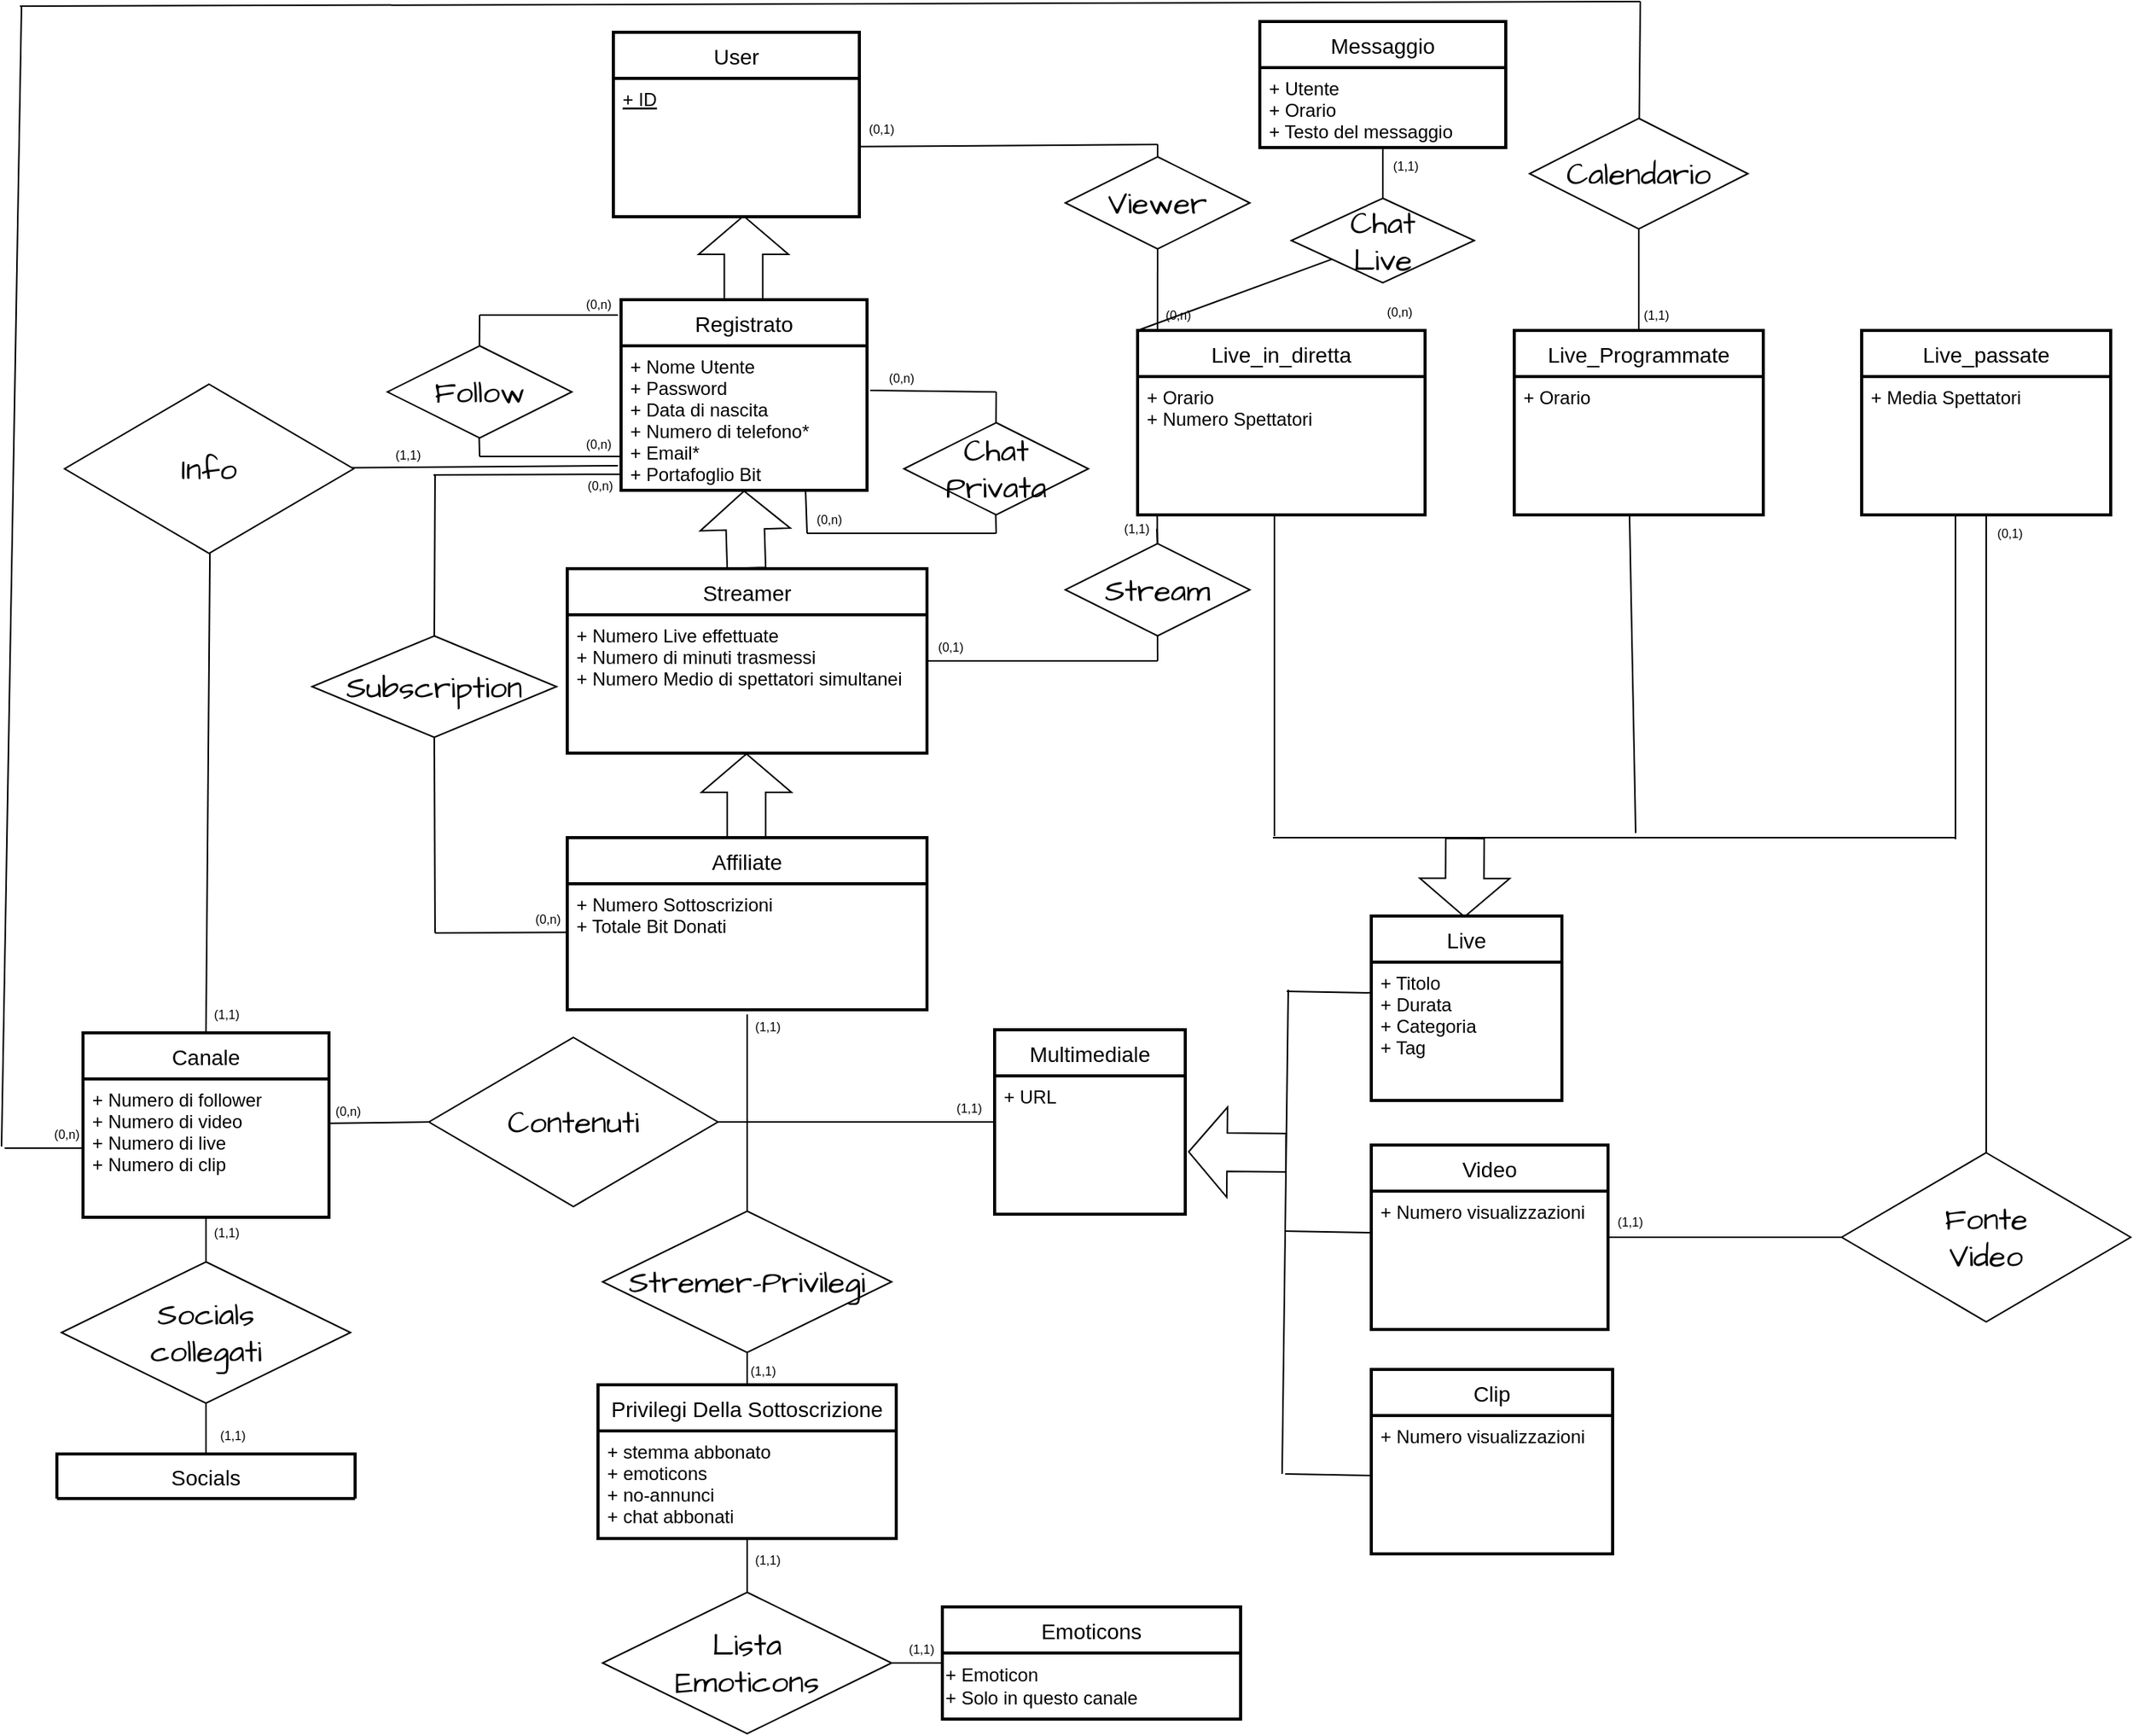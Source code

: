 <mxfile>
    <diagram id="R2lEEEUBdFMjLlhIrx00" name="Page-1">
        <mxGraphModel dx="1376" dy="526" grid="0" gridSize="10" guides="1" tooltips="1" connect="1" arrows="1" fold="1" page="0" pageScale="1" pageWidth="850" pageHeight="1100" math="0" shadow="0" extFonts="Permanent Marker^https://fonts.googleapis.com/css?family=Permanent+Marker">
            <root>
                <mxCell id="0"/>
                <mxCell id="1" parent="0"/>
                <mxCell id="LodSXwsMbEuITPwqMtSQ-3" value="User" style="swimlane;childLayout=stackLayout;horizontal=1;startSize=30;horizontalStack=0;rounded=0;fontSize=14;fontStyle=0;strokeWidth=2;resizeParent=0;resizeLast=1;shadow=0;dashed=0;align=center;labelBackgroundColor=none;" parent="1" vertex="1">
                    <mxGeometry x="297" y="20" width="160" height="120" as="geometry"/>
                </mxCell>
                <mxCell id="LodSXwsMbEuITPwqMtSQ-4" value="+ ID" style="align=left;strokeColor=none;fillColor=none;spacingLeft=4;fontSize=12;verticalAlign=top;resizable=0;rotatable=0;part=1;rounded=0;labelBackgroundColor=none;fontStyle=4" parent="LodSXwsMbEuITPwqMtSQ-3" vertex="1">
                    <mxGeometry y="30" width="160" height="90" as="geometry"/>
                </mxCell>
                <mxCell id="LodSXwsMbEuITPwqMtSQ-29" style="edgeStyle=none;curved=1;orthogonalLoop=1;jettySize=auto;html=1;fontSize=12;endArrow=none;endFill=0;startSize=8;endSize=8;" parent="1" source="LodSXwsMbEuITPwqMtSQ-7" edge="1">
                    <mxGeometry relative="1" as="geometry">
                        <mxPoint x="651" y="429" as="targetPoint"/>
                    </mxGeometry>
                </mxCell>
                <mxCell id="LodSXwsMbEuITPwqMtSQ-7" value="Streamer" style="swimlane;childLayout=stackLayout;horizontal=1;startSize=30;horizontalStack=0;rounded=0;fontSize=14;fontStyle=0;strokeWidth=2;resizeParent=0;resizeLast=1;shadow=0;dashed=0;align=center;labelBackgroundColor=none;" parent="1" vertex="1">
                    <mxGeometry x="267" y="369" width="234" height="120" as="geometry"/>
                </mxCell>
                <mxCell id="LodSXwsMbEuITPwqMtSQ-8" value="+ Numero Live effettuate&#10;+ Numero di minuti trasmessi&#10;+ Numero Medio di spettatori simultanei&#10;" style="align=left;strokeColor=none;fillColor=none;spacingLeft=4;fontSize=12;verticalAlign=top;resizable=0;rotatable=0;part=1;rounded=0;labelBackgroundColor=none;" parent="LodSXwsMbEuITPwqMtSQ-7" vertex="1">
                    <mxGeometry y="30" width="234" height="90" as="geometry"/>
                </mxCell>
                <mxCell id="LodSXwsMbEuITPwqMtSQ-12" value="" style="shape=flexArrow;endArrow=classic;html=1;rounded=0;fontSize=12;startSize=8;endSize=8;curved=1;endWidth=32.5;width=25;labelBackgroundColor=none;fontColor=default;entryX=0.5;entryY=1;entryDx=0;entryDy=0;" parent="1" edge="1" target="LodSXwsMbEuITPwqMtSQ-23">
                    <mxGeometry width="50" height="50" relative="1" as="geometry">
                        <mxPoint x="383.57" y="369" as="sourcePoint"/>
                        <mxPoint x="383.57" y="314" as="targetPoint"/>
                    </mxGeometry>
                </mxCell>
                <mxCell id="LodSXwsMbEuITPwqMtSQ-19" value="Viewer" style="shape=rhombus;perimeter=rhombusPerimeter;whiteSpace=wrap;html=1;align=center;hachureGap=4;fontFamily=Architects Daughter;fontSource=https%3A%2F%2Ffonts.googleapis.com%2Fcss%3Ffamily%3DArchitects%2BDaughter;fontSize=20;labelBackgroundColor=none;rounded=0;" parent="1" vertex="1">
                    <mxGeometry x="591" y="101" width="120" height="60" as="geometry"/>
                </mxCell>
                <mxCell id="LodSXwsMbEuITPwqMtSQ-37" style="edgeStyle=none;curved=1;orthogonalLoop=1;jettySize=auto;html=1;fontSize=12;endArrow=none;endFill=0;startSize=8;endSize=8;" parent="1" edge="1">
                    <mxGeometry relative="1" as="geometry">
                        <mxPoint x="180" y="308" as="targetPoint"/>
                        <mxPoint x="302" y="307.604" as="sourcePoint"/>
                    </mxGeometry>
                </mxCell>
                <mxCell id="LodSXwsMbEuITPwqMtSQ-22" value="Registrato" style="swimlane;childLayout=stackLayout;horizontal=1;startSize=30;horizontalStack=0;rounded=0;fontSize=14;fontStyle=0;strokeWidth=2;resizeParent=0;resizeLast=1;shadow=0;dashed=0;align=center;labelBackgroundColor=none;" parent="1" vertex="1">
                    <mxGeometry x="302" y="194" width="160" height="124" as="geometry"/>
                </mxCell>
                <mxCell id="LodSXwsMbEuITPwqMtSQ-23" value="+ Nome Utente&#10;+ Password&#10;+ Data di nascita&#10;+ Numero di telefono*&#10;+ Email*&#10;+ Portafoglio Bit" style="align=left;strokeColor=none;fillColor=none;spacingLeft=4;fontSize=12;verticalAlign=top;resizable=0;rotatable=0;part=1;rounded=0;labelBackgroundColor=none;" parent="LodSXwsMbEuITPwqMtSQ-22" vertex="1">
                    <mxGeometry y="30" width="160" height="94" as="geometry"/>
                </mxCell>
                <mxCell id="LodSXwsMbEuITPwqMtSQ-26" value="" style="endArrow=none;html=1;fontSize=12;startSize=8;endSize=8;curved=1;" parent="1" source="LodSXwsMbEuITPwqMtSQ-19" edge="1">
                    <mxGeometry width="50" height="50" relative="1" as="geometry">
                        <mxPoint x="651.67" y="205" as="sourcePoint"/>
                        <mxPoint x="651" y="93" as="targetPoint"/>
                        <Array as="points">
                            <mxPoint x="651" y="93"/>
                        </Array>
                    </mxGeometry>
                </mxCell>
                <mxCell id="LodSXwsMbEuITPwqMtSQ-27" value="" style="endArrow=none;html=1;fontSize=12;startSize=8;endSize=8;curved=1;" parent="1" edge="1">
                    <mxGeometry width="50" height="50" relative="1" as="geometry">
                        <mxPoint x="651" y="429" as="sourcePoint"/>
                        <mxPoint x="650.76" y="334" as="targetPoint"/>
                    </mxGeometry>
                </mxCell>
                <mxCell id="LodSXwsMbEuITPwqMtSQ-28" value="" style="shape=flexArrow;endArrow=classic;html=1;rounded=0;fontSize=12;startSize=8;endSize=8;curved=1;endWidth=32.5;width=25;labelBackgroundColor=none;fontColor=default;" parent="1" edge="1">
                    <mxGeometry width="50" height="50" relative="1" as="geometry">
                        <mxPoint x="381.67" y="194" as="sourcePoint"/>
                        <mxPoint x="381.67" y="139" as="targetPoint"/>
                    </mxGeometry>
                </mxCell>
                <mxCell id="LodSXwsMbEuITPwqMtSQ-30" style="edgeStyle=none;curved=1;orthogonalLoop=1;jettySize=auto;html=1;fontSize=12;endArrow=none;endFill=0;startSize=8;endSize=8;" parent="1" source="LodSXwsMbEuITPwqMtSQ-4" edge="1">
                    <mxGeometry relative="1" as="geometry">
                        <mxPoint x="651" y="93" as="targetPoint"/>
                    </mxGeometry>
                </mxCell>
                <mxCell id="LodSXwsMbEuITPwqMtSQ-34" value="Subscription" style="shape=rhombus;perimeter=rhombusPerimeter;whiteSpace=wrap;html=1;align=center;hachureGap=4;fontFamily=Architects Daughter;fontSource=https%3A%2F%2Ffonts.googleapis.com%2Fcss%3Ffamily%3DArchitects%2BDaughter;fontSize=20;labelBackgroundColor=none;rounded=0;" parent="1" vertex="1">
                    <mxGeometry x="101" y="412.74" width="159" height="66" as="geometry"/>
                </mxCell>
                <mxCell id="LodSXwsMbEuITPwqMtSQ-35" value="" style="endArrow=none;html=1;fontSize=12;startSize=8;endSize=8;curved=1;exitX=0.5;exitY=0;exitDx=0;exitDy=0;" parent="1" source="LodSXwsMbEuITPwqMtSQ-34" edge="1">
                    <mxGeometry width="50" height="50" relative="1" as="geometry">
                        <mxPoint x="186" y="442" as="sourcePoint"/>
                        <mxPoint x="181" y="308" as="targetPoint"/>
                    </mxGeometry>
                </mxCell>
                <mxCell id="LodSXwsMbEuITPwqMtSQ-36" value="" style="endArrow=none;html=1;fontSize=12;startSize=8;endSize=8;curved=1;entryX=0.5;entryY=1;entryDx=0;entryDy=0;" parent="1" edge="1" target="LodSXwsMbEuITPwqMtSQ-34">
                    <mxGeometry width="50" height="50" relative="1" as="geometry">
                        <mxPoint x="181" y="606" as="sourcePoint"/>
                        <mxPoint x="225" y="473" as="targetPoint"/>
                    </mxGeometry>
                </mxCell>
                <mxCell id="LodSXwsMbEuITPwqMtSQ-38" style="edgeStyle=none;curved=1;orthogonalLoop=1;jettySize=auto;html=1;fontSize=12;endArrow=none;endFill=0;startSize=8;endSize=8;" parent="1" edge="1">
                    <mxGeometry relative="1" as="geometry">
                        <mxPoint x="181" y="606" as="targetPoint"/>
                        <mxPoint x="267" y="605.576" as="sourcePoint"/>
                    </mxGeometry>
                </mxCell>
                <mxCell id="LodSXwsMbEuITPwqMtSQ-45" value="Stream" style="shape=rhombus;perimeter=rhombusPerimeter;whiteSpace=wrap;html=1;align=center;hachureGap=4;fontFamily=Architects Daughter;fontSource=https%3A%2F%2Ffonts.googleapis.com%2Fcss%3Ffamily%3DArchitects%2BDaughter;fontSize=20;labelBackgroundColor=none;rounded=0;" parent="1" vertex="1">
                    <mxGeometry x="591" y="352.74" width="120" height="60" as="geometry"/>
                </mxCell>
                <mxCell id="LodSXwsMbEuITPwqMtSQ-48" value="Live_in_diretta" style="swimlane;childLayout=stackLayout;horizontal=1;startSize=30;horizontalStack=0;rounded=0;fontSize=14;fontStyle=0;strokeWidth=2;resizeParent=0;resizeLast=1;shadow=0;dashed=0;align=center;labelBackgroundColor=none;" parent="1" vertex="1">
                    <mxGeometry x="638" y="214" width="187" height="120" as="geometry"/>
                </mxCell>
                <mxCell id="LodSXwsMbEuITPwqMtSQ-49" value="+ Orario&#10;+ Numero Spettatori" style="align=left;strokeColor=none;fillColor=none;spacingLeft=4;fontSize=12;verticalAlign=top;resizable=0;rotatable=0;part=1;rounded=0;labelBackgroundColor=none;" parent="LodSXwsMbEuITPwqMtSQ-48" vertex="1">
                    <mxGeometry y="30" width="187" height="90" as="geometry"/>
                </mxCell>
                <mxCell id="LodSXwsMbEuITPwqMtSQ-50" value="Live" style="swimlane;childLayout=stackLayout;horizontal=1;startSize=30;horizontalStack=0;rounded=0;fontSize=14;fontStyle=0;strokeWidth=2;resizeParent=0;resizeLast=1;shadow=0;dashed=0;align=center;labelBackgroundColor=none;" parent="1" vertex="1">
                    <mxGeometry x="790" y="595" width="124" height="120" as="geometry"/>
                </mxCell>
                <mxCell id="LodSXwsMbEuITPwqMtSQ-51" value="+ Titolo&#10;+ Durata&#10;+ Categoria&#10;+ Tag" style="align=left;strokeColor=none;fillColor=none;spacingLeft=4;fontSize=12;verticalAlign=top;resizable=0;rotatable=0;part=1;rounded=0;labelBackgroundColor=none;" parent="LodSXwsMbEuITPwqMtSQ-50" vertex="1">
                    <mxGeometry y="30" width="124" height="90" as="geometry"/>
                </mxCell>
                <mxCell id="LodSXwsMbEuITPwqMtSQ-52" value="" style="shape=flexArrow;endArrow=classic;html=1;rounded=0;fontSize=12;startSize=8;endSize=8;curved=1;endWidth=32.5;width=25;labelBackgroundColor=none;fontColor=default;" parent="1" edge="1">
                    <mxGeometry width="50" height="50" relative="1" as="geometry">
                        <mxPoint x="850.95" y="544" as="sourcePoint"/>
                        <mxPoint x="850.64" y="596" as="targetPoint"/>
                    </mxGeometry>
                </mxCell>
                <mxCell id="LodSXwsMbEuITPwqMtSQ-53" style="edgeStyle=none;curved=1;orthogonalLoop=1;jettySize=auto;html=1;fontSize=12;endArrow=none;endFill=0;startSize=8;endSize=8;" parent="1" edge="1">
                    <mxGeometry relative="1" as="geometry">
                        <mxPoint x="1170" y="544" as="targetPoint"/>
                        <mxPoint x="726" y="544" as="sourcePoint"/>
                    </mxGeometry>
                </mxCell>
                <mxCell id="LodSXwsMbEuITPwqMtSQ-54" value="Live_Programmate" style="swimlane;childLayout=stackLayout;horizontal=1;startSize=30;horizontalStack=0;rounded=0;fontSize=14;fontStyle=0;strokeWidth=2;resizeParent=0;resizeLast=1;shadow=0;dashed=0;align=center;labelBackgroundColor=none;" parent="1" vertex="1">
                    <mxGeometry x="883" y="214" width="162" height="120" as="geometry"/>
                </mxCell>
                <mxCell id="LodSXwsMbEuITPwqMtSQ-55" value="+ Orario" style="align=left;strokeColor=none;fillColor=none;spacingLeft=4;fontSize=12;verticalAlign=top;resizable=0;rotatable=0;part=1;rounded=0;labelBackgroundColor=none;" parent="LodSXwsMbEuITPwqMtSQ-54" vertex="1">
                    <mxGeometry y="30" width="162" height="90" as="geometry"/>
                </mxCell>
                <mxCell id="LodSXwsMbEuITPwqMtSQ-56" value="" style="endArrow=none;html=1;fontSize=12;startSize=8;endSize=8;curved=1;" parent="1" edge="1">
                    <mxGeometry width="50" height="50" relative="1" as="geometry">
                        <mxPoint x="727" y="543" as="sourcePoint"/>
                        <mxPoint x="727" y="334" as="targetPoint"/>
                        <Array as="points"/>
                    </mxGeometry>
                </mxCell>
                <mxCell id="LodSXwsMbEuITPwqMtSQ-59" value="" style="endArrow=none;html=1;fontSize=12;startSize=8;endSize=8;curved=1;" parent="1" edge="1">
                    <mxGeometry width="50" height="50" relative="1" as="geometry">
                        <mxPoint x="962" y="541" as="sourcePoint"/>
                        <mxPoint x="958" y="335" as="targetPoint"/>
                        <Array as="points"/>
                    </mxGeometry>
                </mxCell>
                <mxCell id="LodSXwsMbEuITPwqMtSQ-62" value="" style="endArrow=none;html=1;fontSize=12;startSize=8;endSize=8;curved=1;exitX=0.5;exitY=0;exitDx=0;exitDy=0;entryX=0.067;entryY=1.014;entryDx=0;entryDy=0;entryPerimeter=0;" parent="1" source="LodSXwsMbEuITPwqMtSQ-45" edge="1">
                    <mxGeometry width="50" height="50" relative="1" as="geometry">
                        <mxPoint x="661" y="555.74" as="sourcePoint"/>
                        <mxPoint x="650.529" y="343" as="targetPoint"/>
                    </mxGeometry>
                </mxCell>
                <mxCell id="LodSXwsMbEuITPwqMtSQ-63" value="Follow" style="shape=rhombus;perimeter=rhombusPerimeter;whiteSpace=wrap;html=1;align=center;hachureGap=4;fontFamily=Architects Daughter;fontSource=https%3A%2F%2Ffonts.googleapis.com%2Fcss%3Ffamily%3DArchitects%2BDaughter;fontSize=20;labelBackgroundColor=none;rounded=0;" parent="1" vertex="1">
                    <mxGeometry x="150" y="224" width="120" height="60" as="geometry"/>
                </mxCell>
                <mxCell id="LodSXwsMbEuITPwqMtSQ-64" value="" style="endArrow=none;html=1;fontSize=12;startSize=8;endSize=8;curved=1;" parent="1" edge="1">
                    <mxGeometry width="50" height="50" relative="1" as="geometry">
                        <mxPoint x="209.86" y="224" as="sourcePoint"/>
                        <mxPoint x="210" y="204" as="targetPoint"/>
                    </mxGeometry>
                </mxCell>
                <mxCell id="LodSXwsMbEuITPwqMtSQ-65" value="" style="endArrow=none;html=1;fontSize=12;startSize=8;endSize=8;curved=1;" parent="1" edge="1">
                    <mxGeometry width="50" height="50" relative="1" as="geometry">
                        <mxPoint x="210" y="296" as="sourcePoint"/>
                        <mxPoint x="209.71" y="284" as="targetPoint"/>
                    </mxGeometry>
                </mxCell>
                <mxCell id="LodSXwsMbEuITPwqMtSQ-66" value="" style="endArrow=none;html=1;fontSize=12;startSize=8;endSize=8;curved=1;" parent="1" edge="1">
                    <mxGeometry width="50" height="50" relative="1" as="geometry">
                        <mxPoint x="300" y="204" as="sourcePoint"/>
                        <mxPoint x="210" y="204" as="targetPoint"/>
                    </mxGeometry>
                </mxCell>
                <mxCell id="LodSXwsMbEuITPwqMtSQ-67" value="" style="endArrow=none;html=1;fontSize=12;startSize=8;endSize=8;curved=1;" parent="1" edge="1">
                    <mxGeometry width="50" height="50" relative="1" as="geometry">
                        <mxPoint x="302" y="296" as="sourcePoint"/>
                        <mxPoint x="210" y="296" as="targetPoint"/>
                    </mxGeometry>
                </mxCell>
                <mxCell id="LodSXwsMbEuITPwqMtSQ-69" value="Multimediale" style="swimlane;childLayout=stackLayout;horizontal=1;startSize=30;horizontalStack=0;rounded=0;fontSize=14;fontStyle=0;strokeWidth=2;resizeParent=0;resizeLast=1;shadow=0;dashed=0;align=center;labelBackgroundColor=none;" parent="1" vertex="1">
                    <mxGeometry x="545" y="669" width="124" height="120" as="geometry"/>
                </mxCell>
                <mxCell id="LodSXwsMbEuITPwqMtSQ-70" value="+ URL" style="align=left;strokeColor=none;fillColor=none;spacingLeft=4;fontSize=12;verticalAlign=top;resizable=0;rotatable=0;part=1;rounded=0;labelBackgroundColor=none;" parent="LodSXwsMbEuITPwqMtSQ-69" vertex="1">
                    <mxGeometry y="30" width="124" height="90" as="geometry"/>
                </mxCell>
                <mxCell id="LodSXwsMbEuITPwqMtSQ-71" value="Video" style="swimlane;childLayout=stackLayout;horizontal=1;startSize=30;horizontalStack=0;rounded=0;fontSize=14;fontStyle=0;strokeWidth=2;resizeParent=0;resizeLast=1;shadow=0;dashed=0;align=center;labelBackgroundColor=none;" parent="1" vertex="1">
                    <mxGeometry x="790" y="744" width="154" height="120" as="geometry"/>
                </mxCell>
                <mxCell id="LodSXwsMbEuITPwqMtSQ-72" value="+ Numero visualizzazioni" style="align=left;strokeColor=none;fillColor=none;spacingLeft=4;fontSize=12;verticalAlign=top;resizable=0;rotatable=0;part=1;rounded=0;labelBackgroundColor=none;" parent="LodSXwsMbEuITPwqMtSQ-71" vertex="1">
                    <mxGeometry y="30" width="154" height="90" as="geometry"/>
                </mxCell>
                <mxCell id="LodSXwsMbEuITPwqMtSQ-73" value="Clip" style="swimlane;childLayout=stackLayout;horizontal=1;startSize=30;horizontalStack=0;rounded=0;fontSize=14;fontStyle=0;strokeWidth=2;resizeParent=0;resizeLast=1;shadow=0;dashed=0;align=center;labelBackgroundColor=none;" parent="1" vertex="1">
                    <mxGeometry x="790" y="890" width="157" height="120" as="geometry"/>
                </mxCell>
                <mxCell id="LodSXwsMbEuITPwqMtSQ-74" value="+ Numero visualizzazioni" style="align=left;strokeColor=none;fillColor=none;spacingLeft=4;fontSize=12;verticalAlign=top;resizable=0;rotatable=0;part=1;rounded=0;labelBackgroundColor=none;" parent="LodSXwsMbEuITPwqMtSQ-73" vertex="1">
                    <mxGeometry y="30" width="157" height="90" as="geometry"/>
                </mxCell>
                <mxCell id="LodSXwsMbEuITPwqMtSQ-78" value="" style="endArrow=none;html=1;fontSize=12;startSize=8;endSize=8;curved=1;" parent="1" edge="1">
                    <mxGeometry width="50" height="50" relative="1" as="geometry">
                        <mxPoint x="732" y="958" as="sourcePoint"/>
                        <mxPoint x="736" y="643" as="targetPoint"/>
                        <Array as="points"/>
                    </mxGeometry>
                </mxCell>
                <mxCell id="LodSXwsMbEuITPwqMtSQ-82" style="edgeStyle=none;curved=1;orthogonalLoop=1;jettySize=auto;html=1;entryX=0;entryY=0.5;entryDx=0;entryDy=0;fontSize=12;endArrow=none;endFill=0;startSize=8;endSize=8;" parent="1" source="LodSXwsMbEuITPwqMtSQ-81" target="LodSXwsMbEuITPwqMtSQ-69" edge="1">
                    <mxGeometry relative="1" as="geometry"/>
                </mxCell>
                <mxCell id="LodSXwsMbEuITPwqMtSQ-81" value="Contenuti" style="shape=rhombus;perimeter=rhombusPerimeter;whiteSpace=wrap;html=1;align=center;hachureGap=4;fontFamily=Architects Daughter;fontSource=https%3A%2F%2Ffonts.googleapis.com%2Fcss%3Ffamily%3DArchitects%2BDaughter;fontSize=20;labelBackgroundColor=none;rounded=0;" parent="1" vertex="1">
                    <mxGeometry x="177" y="674" width="188" height="110" as="geometry"/>
                </mxCell>
                <mxCell id="LodSXwsMbEuITPwqMtSQ-83" style="edgeStyle=none;curved=1;orthogonalLoop=1;jettySize=auto;html=1;fontSize=12;endArrow=none;endFill=0;startSize=8;endSize=8;exitX=0.5;exitY=0;exitDx=0;exitDy=0;" parent="1" edge="1" source="LodSXwsMbEuITPwqMtSQ-90">
                    <mxGeometry relative="1" as="geometry">
                        <mxPoint x="35" y="305" as="targetPoint"/>
                        <mxPoint x="32" y="660" as="sourcePoint"/>
                    </mxGeometry>
                </mxCell>
                <mxCell id="LodSXwsMbEuITPwqMtSQ-84" style="edgeStyle=none;curved=1;orthogonalLoop=1;jettySize=auto;html=1;fontSize=12;endArrow=none;endFill=0;startSize=8;endSize=8;" parent="1" edge="1">
                    <mxGeometry relative="1" as="geometry">
                        <mxPoint x="34" y="304" as="targetPoint"/>
                        <mxPoint x="300" y="302" as="sourcePoint"/>
                    </mxGeometry>
                </mxCell>
                <mxCell id="LodSXwsMbEuITPwqMtSQ-86" style="edgeStyle=none;curved=1;orthogonalLoop=1;jettySize=auto;html=1;fontSize=12;endArrow=none;endFill=0;startSize=8;endSize=8;" parent="1" source="LodSXwsMbEuITPwqMtSQ-85" target="LodSXwsMbEuITPwqMtSQ-71" edge="1">
                    <mxGeometry relative="1" as="geometry"/>
                </mxCell>
                <mxCell id="LodSXwsMbEuITPwqMtSQ-85" value="Fonte&lt;br&gt;Video" style="shape=rhombus;perimeter=rhombusPerimeter;whiteSpace=wrap;html=1;align=center;hachureGap=4;fontFamily=Architects Daughter;fontSource=https%3A%2F%2Ffonts.googleapis.com%2Fcss%3Ffamily%3DArchitects%2BDaughter;fontSize=20;labelBackgroundColor=none;rounded=0;" parent="1" vertex="1">
                    <mxGeometry x="1096" y="749" width="188" height="110" as="geometry"/>
                </mxCell>
                <mxCell id="LodSXwsMbEuITPwqMtSQ-87" value="" style="endArrow=none;html=1;fontSize=12;startSize=8;endSize=8;curved=1;entryX=0.5;entryY=1;entryDx=0;entryDy=0;" parent="1" source="LodSXwsMbEuITPwqMtSQ-85" target="LodSXwsMbEuITPwqMtSQ-101" edge="1">
                    <mxGeometry width="50" height="50" relative="1" as="geometry">
                        <mxPoint x="1138" y="579" as="sourcePoint"/>
                        <mxPoint x="1140" y="290" as="targetPoint"/>
                        <Array as="points"/>
                    </mxGeometry>
                </mxCell>
                <mxCell id="LodSXwsMbEuITPwqMtSQ-89" value="Info" style="shape=rhombus;perimeter=rhombusPerimeter;whiteSpace=wrap;html=1;align=center;hachureGap=4;fontFamily=Architects Daughter;fontSource=https%3A%2F%2Ffonts.googleapis.com%2Fcss%3Ffamily%3DArchitects%2BDaughter;fontSize=20;labelBackgroundColor=none;rounded=0;" parent="1" vertex="1">
                    <mxGeometry x="-60" y="249" width="188" height="110" as="geometry"/>
                </mxCell>
                <mxCell id="LodSXwsMbEuITPwqMtSQ-93" style="edgeStyle=none;curved=1;orthogonalLoop=1;jettySize=auto;html=1;entryX=0;entryY=0.5;entryDx=0;entryDy=0;fontSize=12;endArrow=none;endFill=0;startSize=8;endSize=8;" parent="1" source="LodSXwsMbEuITPwqMtSQ-90" target="LodSXwsMbEuITPwqMtSQ-81" edge="1">
                    <mxGeometry relative="1" as="geometry"/>
                </mxCell>
                <mxCell id="LodSXwsMbEuITPwqMtSQ-90" value="Canale" style="swimlane;childLayout=stackLayout;horizontal=1;startSize=30;horizontalStack=0;rounded=0;fontSize=14;fontStyle=0;strokeWidth=2;resizeParent=0;resizeLast=1;shadow=0;dashed=0;align=center;labelBackgroundColor=none;" parent="1" vertex="1">
                    <mxGeometry x="-48" y="671" width="160" height="120" as="geometry"/>
                </mxCell>
                <mxCell id="LodSXwsMbEuITPwqMtSQ-91" value="+ Numero di follower&#10;+ Numero di video&#10;+ Numero di live&#10;+ Numero di clip" style="align=left;strokeColor=none;fillColor=none;spacingLeft=4;fontSize=12;verticalAlign=top;resizable=0;rotatable=0;part=1;rounded=0;labelBackgroundColor=none;" parent="LodSXwsMbEuITPwqMtSQ-90" vertex="1">
                    <mxGeometry y="30" width="160" height="90" as="geometry"/>
                </mxCell>
                <mxCell id="LodSXwsMbEuITPwqMtSQ-98" style="edgeStyle=none;curved=1;orthogonalLoop=1;jettySize=auto;html=1;fontSize=12;endArrow=none;endFill=0;startSize=8;endSize=8;" parent="1" source="LodSXwsMbEuITPwqMtSQ-91" edge="1">
                    <mxGeometry relative="1" as="geometry">
                        <mxPoint x="-99" y="746" as="targetPoint"/>
                    </mxGeometry>
                </mxCell>
                <mxCell id="LodSXwsMbEuITPwqMtSQ-100" value="Live_passate" style="swimlane;childLayout=stackLayout;horizontal=1;startSize=30;horizontalStack=0;rounded=0;fontSize=14;fontStyle=0;strokeWidth=2;resizeParent=0;resizeLast=1;shadow=0;dashed=0;align=center;labelBackgroundColor=none;" parent="1" vertex="1">
                    <mxGeometry x="1109" y="214" width="162" height="120" as="geometry"/>
                </mxCell>
                <mxCell id="LodSXwsMbEuITPwqMtSQ-101" value="+ Media Spettatori" style="align=left;strokeColor=none;fillColor=none;spacingLeft=4;fontSize=12;verticalAlign=top;resizable=0;rotatable=0;part=1;rounded=0;labelBackgroundColor=none;" parent="LodSXwsMbEuITPwqMtSQ-100" vertex="1">
                    <mxGeometry y="30" width="162" height="90" as="geometry"/>
                </mxCell>
                <mxCell id="LodSXwsMbEuITPwqMtSQ-102" value="" style="endArrow=none;html=1;fontSize=12;startSize=8;endSize=8;curved=1;" parent="1" edge="1">
                    <mxGeometry width="50" height="50" relative="1" as="geometry">
                        <mxPoint x="1170" y="545" as="sourcePoint"/>
                        <mxPoint x="1170" y="334.0" as="targetPoint"/>
                        <Array as="points"/>
                    </mxGeometry>
                </mxCell>
                <mxCell id="LodSXwsMbEuITPwqMtSQ-106" style="edgeStyle=none;curved=1;orthogonalLoop=1;jettySize=auto;html=1;fontSize=12;endArrow=none;endFill=0;startSize=8;endSize=8;" parent="1" source="LodSXwsMbEuITPwqMtSQ-103" edge="1">
                    <mxGeometry relative="1" as="geometry">
                        <mxPoint x="965" as="targetPoint"/>
                    </mxGeometry>
                </mxCell>
                <mxCell id="LodSXwsMbEuITPwqMtSQ-107" style="edgeStyle=none;curved=1;orthogonalLoop=1;jettySize=auto;html=1;fontSize=12;endArrow=none;endFill=0;startSize=8;endSize=8;" parent="1" source="LodSXwsMbEuITPwqMtSQ-103" target="LodSXwsMbEuITPwqMtSQ-54" edge="1">
                    <mxGeometry relative="1" as="geometry"/>
                </mxCell>
                <mxCell id="LodSXwsMbEuITPwqMtSQ-103" value="Calendario" style="shape=rhombus;perimeter=rhombusPerimeter;whiteSpace=wrap;html=1;align=center;hachureGap=4;fontFamily=Architects Daughter;fontSource=https%3A%2F%2Ffonts.googleapis.com%2Fcss%3Ffamily%3DArchitects%2BDaughter;fontSize=20;labelBackgroundColor=none;rounded=0;" parent="1" vertex="1">
                    <mxGeometry x="893" y="76" width="142" height="72" as="geometry"/>
                </mxCell>
                <mxCell id="LodSXwsMbEuITPwqMtSQ-104" style="edgeStyle=none;curved=1;orthogonalLoop=1;jettySize=auto;html=1;fontSize=12;endArrow=none;endFill=0;startSize=8;endSize=8;" parent="1" edge="1">
                    <mxGeometry relative="1" as="geometry">
                        <mxPoint x="-101" y="745" as="sourcePoint"/>
                        <mxPoint x="-88" y="3" as="targetPoint"/>
                    </mxGeometry>
                </mxCell>
                <mxCell id="LodSXwsMbEuITPwqMtSQ-105" style="edgeStyle=none;curved=1;orthogonalLoop=1;jettySize=auto;html=1;fontSize=12;endArrow=none;endFill=0;startSize=8;endSize=8;" parent="1" edge="1">
                    <mxGeometry relative="1" as="geometry">
                        <mxPoint x="965" as="sourcePoint"/>
                        <mxPoint x="-89" y="3" as="targetPoint"/>
                    </mxGeometry>
                </mxCell>
                <mxCell id="LodSXwsMbEuITPwqMtSQ-108" style="edgeStyle=none;curved=1;orthogonalLoop=1;jettySize=auto;html=1;fontSize=12;endArrow=none;endFill=0;startSize=8;endSize=8;" parent="1" edge="1">
                    <mxGeometry relative="1" as="geometry">
                        <mxPoint x="791" y="645" as="targetPoint"/>
                        <mxPoint x="735.0" y="644" as="sourcePoint"/>
                    </mxGeometry>
                </mxCell>
                <mxCell id="LodSXwsMbEuITPwqMtSQ-109" value="" style="shape=flexArrow;endArrow=classic;html=1;rounded=0;fontSize=12;startSize=8;endSize=8;curved=1;endWidth=32.5;width=25;labelBackgroundColor=none;fontColor=default;entryX=1.014;entryY=0.549;entryDx=0;entryDy=0;entryPerimeter=0;" parent="1" target="LodSXwsMbEuITPwqMtSQ-70" edge="1">
                    <mxGeometry width="50" height="50" relative="1" as="geometry">
                        <mxPoint x="735" y="749" as="sourcePoint"/>
                        <mxPoint x="680" y="749" as="targetPoint"/>
                    </mxGeometry>
                </mxCell>
                <mxCell id="LodSXwsMbEuITPwqMtSQ-111" style="edgeStyle=none;curved=1;orthogonalLoop=1;jettySize=auto;html=1;fontSize=12;endArrow=none;endFill=0;startSize=8;endSize=8;" parent="1" edge="1">
                    <mxGeometry relative="1" as="geometry">
                        <mxPoint x="790" y="801" as="targetPoint"/>
                        <mxPoint x="734.0" y="800" as="sourcePoint"/>
                    </mxGeometry>
                </mxCell>
                <mxCell id="LodSXwsMbEuITPwqMtSQ-112" style="edgeStyle=none;curved=1;orthogonalLoop=1;jettySize=auto;html=1;fontSize=12;endArrow=none;endFill=0;startSize=8;endSize=8;" parent="1" edge="1">
                    <mxGeometry relative="1" as="geometry">
                        <mxPoint x="790" y="959" as="targetPoint"/>
                        <mxPoint x="734.0" y="958" as="sourcePoint"/>
                    </mxGeometry>
                </mxCell>
                <mxCell id="LodSXwsMbEuITPwqMtSQ-114" value="Privilegi Della Sottoscrizione" style="swimlane;childLayout=stackLayout;horizontal=1;startSize=30;horizontalStack=0;rounded=0;fontSize=14;fontStyle=0;strokeWidth=2;resizeParent=0;resizeLast=1;shadow=0;dashed=0;align=center;labelBackgroundColor=none;" parent="1" vertex="1">
                    <mxGeometry x="287" y="900" width="194" height="100" as="geometry"/>
                </mxCell>
                <mxCell id="LodSXwsMbEuITPwqMtSQ-118" style="edgeStyle=none;curved=1;orthogonalLoop=1;jettySize=auto;html=1;fontSize=12;endArrow=none;endFill=0;startSize=8;endSize=8;" parent="LodSXwsMbEuITPwqMtSQ-114" source="LodSXwsMbEuITPwqMtSQ-115" target="LodSXwsMbEuITPwqMtSQ-114" edge="1">
                    <mxGeometry relative="1" as="geometry"/>
                </mxCell>
                <mxCell id="LodSXwsMbEuITPwqMtSQ-115" value="+ stemma abbonato&#10;+ emoticons&#10;+ no-annunci&#10;+ chat abbonati" style="align=left;strokeColor=none;fillColor=none;spacingLeft=4;fontSize=12;verticalAlign=top;resizable=0;rotatable=0;part=1;rounded=0;labelBackgroundColor=none;" parent="LodSXwsMbEuITPwqMtSQ-114" vertex="1">
                    <mxGeometry y="30" width="194" height="70" as="geometry"/>
                </mxCell>
                <mxCell id="LodSXwsMbEuITPwqMtSQ-116" style="edgeStyle=none;curved=1;orthogonalLoop=1;jettySize=auto;html=1;fontSize=12;endArrow=none;endFill=0;startSize=8;endSize=8;entryX=0.5;entryY=0;entryDx=0;entryDy=0;" parent="1" target="LodSXwsMbEuITPwqMtSQ-114" edge="1">
                    <mxGeometry relative="1" as="geometry">
                        <mxPoint x="384.0" y="788.909" as="targetPoint"/>
                        <mxPoint x="384" y="659" as="sourcePoint"/>
                    </mxGeometry>
                </mxCell>
                <mxCell id="LodSXwsMbEuITPwqMtSQ-117" value="Stremer-Privilegi" style="shape=rhombus;perimeter=rhombusPerimeter;whiteSpace=wrap;html=1;align=center;hachureGap=4;fontFamily=Architects Daughter;fontSource=https%3A%2F%2Ffonts.googleapis.com%2Fcss%3Ffamily%3DArchitects%2BDaughter;fontSize=20;labelBackgroundColor=none;rounded=0;" parent="1" vertex="1">
                    <mxGeometry x="290" y="787" width="188" height="92" as="geometry"/>
                </mxCell>
                <mxCell id="LodSXwsMbEuITPwqMtSQ-130" style="edgeStyle=none;curved=1;orthogonalLoop=1;jettySize=auto;html=1;fontSize=12;endArrow=none;endFill=0;startSize=8;endSize=8;entryX=0.5;entryY=1;entryDx=0;entryDy=0;" parent="1" source="LodSXwsMbEuITPwqMtSQ-120" target="32" edge="1">
                    <mxGeometry relative="1" as="geometry">
                        <mxPoint x="797.5" y="76.0" as="targetPoint"/>
                    </mxGeometry>
                </mxCell>
                <mxCell id="LodSXwsMbEuITPwqMtSQ-145" style="edgeStyle=none;curved=1;orthogonalLoop=1;jettySize=auto;html=1;entryX=0;entryY=0;entryDx=0;entryDy=0;fontSize=12;endArrow=none;endFill=0;startSize=8;endSize=8;" parent="1" source="LodSXwsMbEuITPwqMtSQ-120" target="LodSXwsMbEuITPwqMtSQ-48" edge="1">
                    <mxGeometry relative="1" as="geometry"/>
                </mxCell>
                <mxCell id="LodSXwsMbEuITPwqMtSQ-120" value="Chat&lt;br&gt;Live" style="shape=rhombus;perimeter=rhombusPerimeter;whiteSpace=wrap;html=1;align=center;hachureGap=4;fontFamily=Architects Daughter;fontSource=https%3A%2F%2Ffonts.googleapis.com%2Fcss%3Ffamily%3DArchitects%2BDaughter;fontSize=20;labelBackgroundColor=none;rounded=0;" parent="1" vertex="1">
                    <mxGeometry x="738" y="128" width="119" height="55" as="geometry"/>
                </mxCell>
                <mxCell id="LodSXwsMbEuITPwqMtSQ-123" value="Chat&lt;br&gt;Privata" style="shape=rhombus;perimeter=rhombusPerimeter;whiteSpace=wrap;html=1;align=center;hachureGap=4;fontFamily=Architects Daughter;fontSource=https%3A%2F%2Ffonts.googleapis.com%2Fcss%3Ffamily%3DArchitects%2BDaughter;fontSize=20;labelBackgroundColor=none;rounded=0;" parent="1" vertex="1">
                    <mxGeometry x="486" y="274.0" width="120" height="60" as="geometry"/>
                </mxCell>
                <mxCell id="LodSXwsMbEuITPwqMtSQ-124" value="" style="endArrow=none;html=1;fontSize=12;startSize=8;endSize=8;curved=1;" parent="1" edge="1">
                    <mxGeometry width="50" height="50" relative="1" as="geometry">
                        <mxPoint x="545.86" y="274.0" as="sourcePoint"/>
                        <mxPoint x="546" y="254" as="targetPoint"/>
                    </mxGeometry>
                </mxCell>
                <mxCell id="LodSXwsMbEuITPwqMtSQ-125" value="" style="endArrow=none;html=1;fontSize=12;startSize=8;endSize=8;curved=1;" parent="1" edge="1">
                    <mxGeometry width="50" height="50" relative="1" as="geometry">
                        <mxPoint x="546" y="346.0" as="sourcePoint"/>
                        <mxPoint x="545.71" y="334.0" as="targetPoint"/>
                    </mxGeometry>
                </mxCell>
                <mxCell id="LodSXwsMbEuITPwqMtSQ-126" value="" style="endArrow=none;html=1;fontSize=12;startSize=8;endSize=8;curved=1;" parent="1" edge="1">
                    <mxGeometry width="50" height="50" relative="1" as="geometry">
                        <mxPoint x="464" y="253" as="sourcePoint"/>
                        <mxPoint x="546" y="254" as="targetPoint"/>
                    </mxGeometry>
                </mxCell>
                <mxCell id="LodSXwsMbEuITPwqMtSQ-127" value="" style="endArrow=none;html=1;fontSize=12;startSize=8;endSize=8;curved=1;" parent="1" edge="1">
                    <mxGeometry width="50" height="50" relative="1" as="geometry">
                        <mxPoint x="423" y="346" as="sourcePoint"/>
                        <mxPoint x="546" y="346.0" as="targetPoint"/>
                    </mxGeometry>
                </mxCell>
                <mxCell id="LodSXwsMbEuITPwqMtSQ-128" style="edgeStyle=none;curved=1;orthogonalLoop=1;jettySize=auto;html=1;exitX=0.75;exitY=1;exitDx=0;exitDy=0;fontSize=12;endArrow=none;endFill=0;startSize=8;endSize=8;" parent="1" source="LodSXwsMbEuITPwqMtSQ-23" edge="1">
                    <mxGeometry relative="1" as="geometry">
                        <mxPoint x="423" y="346" as="targetPoint"/>
                    </mxGeometry>
                </mxCell>
                <mxCell id="LodSXwsMbEuITPwqMtSQ-136" value="" style="endArrow=none;html=1;fontSize=12;startSize=8;endSize=8;curved=1;exitX=0.5;exitY=1;exitDx=0;exitDy=0;" parent="1" source="LodSXwsMbEuITPwqMtSQ-19" edge="1">
                    <mxGeometry width="50" height="50" relative="1" as="geometry">
                        <mxPoint x="651.24" y="131.48" as="sourcePoint"/>
                        <mxPoint x="650.95" y="214" as="targetPoint"/>
                        <Array as="points">
                            <mxPoint x="650.95" y="214"/>
                        </Array>
                    </mxGeometry>
                </mxCell>
                <mxCell id="3" value="Socials" style="swimlane;childLayout=stackLayout;horizontal=1;startSize=30;horizontalStack=0;rounded=0;fontSize=14;fontStyle=0;strokeWidth=2;resizeParent=0;resizeLast=1;shadow=0;dashed=0;align=center;labelBackgroundColor=none;" vertex="1" parent="1">
                    <mxGeometry x="-65" y="945" width="194" height="29" as="geometry"/>
                </mxCell>
                <mxCell id="7" style="edgeStyle=none;html=1;endArrow=none;endFill=0;" edge="1" parent="1" source="6" target="LodSXwsMbEuITPwqMtSQ-91">
                    <mxGeometry relative="1" as="geometry"/>
                </mxCell>
                <mxCell id="8" style="edgeStyle=none;html=1;endArrow=none;endFill=0;" edge="1" parent="1" source="6" target="3">
                    <mxGeometry relative="1" as="geometry"/>
                </mxCell>
                <mxCell id="6" value="Socials&lt;br&gt;collegati" style="shape=rhombus;perimeter=rhombusPerimeter;whiteSpace=wrap;html=1;align=center;hachureGap=4;fontFamily=Architects Daughter;fontSource=https%3A%2F%2Ffonts.googleapis.com%2Fcss%3Ffamily%3DArchitects%2BDaughter;fontSize=20;labelBackgroundColor=none;rounded=0;" vertex="1" parent="1">
                    <mxGeometry x="-62" y="820" width="188" height="92" as="geometry"/>
                </mxCell>
                <mxCell id="11" value="Affiliate" style="swimlane;childLayout=stackLayout;horizontal=1;startSize=30;horizontalStack=0;rounded=0;fontSize=14;fontStyle=0;strokeWidth=2;resizeParent=0;resizeLast=1;shadow=0;dashed=0;align=center;labelBackgroundColor=none;" vertex="1" parent="1">
                    <mxGeometry x="267" y="544" width="234" height="112" as="geometry"/>
                </mxCell>
                <mxCell id="12" value="+ Numero Sottoscrizioni&#10;+ Totale Bit Donati" style="align=left;strokeColor=none;fillColor=none;spacingLeft=4;fontSize=12;verticalAlign=top;resizable=0;rotatable=0;part=1;rounded=0;labelBackgroundColor=none;" vertex="1" parent="11">
                    <mxGeometry y="30" width="234" height="82" as="geometry"/>
                </mxCell>
                <mxCell id="13" value="" style="shape=flexArrow;endArrow=classic;html=1;rounded=0;fontSize=12;startSize=8;endSize=8;curved=1;endWidth=32.5;width=25;labelBackgroundColor=none;fontColor=default;" edge="1" parent="1">
                    <mxGeometry width="50" height="50" relative="1" as="geometry">
                        <mxPoint x="383.57" y="544" as="sourcePoint"/>
                        <mxPoint x="383.57" y="489" as="targetPoint"/>
                    </mxGeometry>
                </mxCell>
                <mxCell id="16" value="&lt;font style=&quot;font-size: 8px;&quot;&gt;(0,n)&lt;/font&gt;" style="text;html=1;align=center;verticalAlign=middle;resizable=0;points=[];autosize=1;strokeColor=none;fillColor=none;" vertex="1" parent="1">
                    <mxGeometry x="270" y="183" width="34" height="26" as="geometry"/>
                </mxCell>
                <mxCell id="17" value="&lt;font style=&quot;font-size: 8px;&quot;&gt;(0,n)&lt;/font&gt;" style="text;html=1;align=center;verticalAlign=middle;resizable=0;points=[];autosize=1;strokeColor=none;fillColor=none;" vertex="1" parent="1">
                    <mxGeometry x="270" y="274" width="34" height="26" as="geometry"/>
                </mxCell>
                <mxCell id="18" value="&lt;font style=&quot;font-size: 8px;&quot;&gt;(1,1)&lt;/font&gt;" style="text;html=1;align=center;verticalAlign=middle;resizable=0;points=[];autosize=1;strokeColor=none;fillColor=none;" vertex="1" parent="1">
                    <mxGeometry x="146" y="281" width="34" height="26" as="geometry"/>
                </mxCell>
                <mxCell id="19" value="&lt;font style=&quot;font-size: 8px;&quot;&gt;(1,1)&lt;/font&gt;" style="text;html=1;align=center;verticalAlign=middle;resizable=0;points=[];autosize=1;strokeColor=none;fillColor=none;" vertex="1" parent="1">
                    <mxGeometry x="28" y="645" width="34" height="26" as="geometry"/>
                </mxCell>
                <mxCell id="20" value="&lt;font style=&quot;font-size: 8px;&quot;&gt;(0,n)&lt;/font&gt;" style="text;html=1;align=center;verticalAlign=middle;resizable=0;points=[];autosize=1;strokeColor=none;fillColor=none;" vertex="1" parent="1">
                    <mxGeometry x="271" y="301" width="34" height="26" as="geometry"/>
                </mxCell>
                <mxCell id="22" value="&lt;font style=&quot;font-size: 8px;&quot;&gt;(0,n)&lt;/font&gt;" style="text;html=1;align=center;verticalAlign=middle;resizable=0;points=[];autosize=1;strokeColor=none;fillColor=none;" vertex="1" parent="1">
                    <mxGeometry x="237" y="583" width="34" height="26" as="geometry"/>
                </mxCell>
                <mxCell id="24" value="&lt;font style=&quot;font-size: 8px;&quot;&gt;(0,n)&lt;/font&gt;" style="text;html=1;align=center;verticalAlign=middle;resizable=0;points=[];autosize=1;strokeColor=none;fillColor=none;" vertex="1" parent="1">
                    <mxGeometry x="420" y="323" width="34" height="26" as="geometry"/>
                </mxCell>
                <mxCell id="25" value="&lt;font style=&quot;font-size: 8px;&quot;&gt;(0,n)&lt;/font&gt;" style="text;html=1;align=center;verticalAlign=middle;resizable=0;points=[];autosize=1;strokeColor=none;fillColor=none;" vertex="1" parent="1">
                    <mxGeometry x="467" y="231" width="34" height="26" as="geometry"/>
                </mxCell>
                <mxCell id="31" value="Messaggio" style="swimlane;childLayout=stackLayout;horizontal=1;startSize=30;horizontalStack=0;rounded=0;fontSize=14;fontStyle=0;strokeWidth=2;resizeParent=0;resizeLast=1;shadow=0;dashed=0;align=center;labelBackgroundColor=none;" vertex="1" parent="1">
                    <mxGeometry x="717.5" y="13" width="160" height="82" as="geometry"/>
                </mxCell>
                <mxCell id="32" value="+ Utente&#10;+ Orario&#10;+ Testo del messaggio" style="align=left;strokeColor=none;fillColor=none;spacingLeft=4;fontSize=12;verticalAlign=top;resizable=0;rotatable=0;part=1;rounded=0;labelBackgroundColor=none;fontStyle=0" vertex="1" parent="31">
                    <mxGeometry y="30" width="160" height="52" as="geometry"/>
                </mxCell>
                <mxCell id="34" value="&lt;font style=&quot;font-size: 8px;&quot;&gt;(0,n)&lt;/font&gt;" style="text;html=1;align=center;verticalAlign=middle;resizable=0;points=[];autosize=1;strokeColor=none;fillColor=none;" vertex="1" parent="1">
                    <mxGeometry x="791" y="188" width="34" height="26" as="geometry"/>
                </mxCell>
                <mxCell id="35" value="&lt;font style=&quot;font-size: 8px;&quot;&gt;(1,1)&lt;/font&gt;" style="text;html=1;align=center;verticalAlign=middle;resizable=0;points=[];autosize=1;strokeColor=none;fillColor=none;" vertex="1" parent="1">
                    <mxGeometry x="795" y="93" width="34" height="26" as="geometry"/>
                </mxCell>
                <mxCell id="36" value="&lt;font style=&quot;font-size: 8px;&quot;&gt;(0,n)&lt;/font&gt;" style="text;html=1;align=center;verticalAlign=middle;resizable=0;points=[];autosize=1;strokeColor=none;fillColor=none;" vertex="1" parent="1">
                    <mxGeometry x="647" y="190" width="34" height="26" as="geometry"/>
                </mxCell>
                <mxCell id="37" value="&lt;font style=&quot;font-size: 8px;&quot;&gt;(0,1)&lt;/font&gt;" style="text;html=1;align=center;verticalAlign=middle;resizable=0;points=[];autosize=1;strokeColor=none;fillColor=none;" vertex="1" parent="1">
                    <mxGeometry x="454" y="69" width="34" height="26" as="geometry"/>
                </mxCell>
                <mxCell id="38" value="&lt;font style=&quot;font-size: 8px;&quot;&gt;(0,1)&lt;/font&gt;" style="text;html=1;align=center;verticalAlign=middle;resizable=0;points=[];autosize=1;strokeColor=none;fillColor=none;" vertex="1" parent="1">
                    <mxGeometry x="499" y="406" width="34" height="26" as="geometry"/>
                </mxCell>
                <mxCell id="39" value="&lt;font style=&quot;font-size: 8px;&quot;&gt;(1,1)&lt;/font&gt;" style="text;html=1;align=center;verticalAlign=middle;resizable=0;points=[];autosize=1;strokeColor=none;fillColor=none;" vertex="1" parent="1">
                    <mxGeometry x="620" y="329" width="34" height="26" as="geometry"/>
                </mxCell>
                <mxCell id="40" value="&lt;font style=&quot;font-size: 8px;&quot;&gt;(0,n)&lt;/font&gt;" style="text;html=1;align=center;verticalAlign=middle;resizable=0;points=[];autosize=1;strokeColor=none;fillColor=none;" vertex="1" parent="1">
                    <mxGeometry x="107" y="708" width="34" height="26" as="geometry"/>
                </mxCell>
                <mxCell id="41" value="&lt;font style=&quot;font-size: 8px;&quot;&gt;(1,1)&lt;/font&gt;" style="text;html=1;align=center;verticalAlign=middle;resizable=0;points=[];autosize=1;strokeColor=none;fillColor=none;" vertex="1" parent="1">
                    <mxGeometry x="511" y="706" width="34" height="26" as="geometry"/>
                </mxCell>
                <mxCell id="42" value="&lt;font style=&quot;font-size: 8px;&quot;&gt;(1,1)&lt;/font&gt;" style="text;html=1;align=center;verticalAlign=middle;resizable=0;points=[];autosize=1;strokeColor=none;fillColor=none;" vertex="1" parent="1">
                    <mxGeometry x="32" y="919" width="34" height="26" as="geometry"/>
                </mxCell>
                <mxCell id="43" value="&lt;font style=&quot;font-size: 8px;&quot;&gt;(1,1)&lt;/font&gt;" style="text;html=1;align=center;verticalAlign=middle;resizable=0;points=[];autosize=1;strokeColor=none;fillColor=none;" vertex="1" parent="1">
                    <mxGeometry x="28" y="787" width="34" height="26" as="geometry"/>
                </mxCell>
                <mxCell id="44" value="&lt;font style=&quot;font-size: 8px;&quot;&gt;(1,1)&lt;/font&gt;" style="text;html=1;align=center;verticalAlign=middle;resizable=0;points=[];autosize=1;strokeColor=none;fillColor=none;" vertex="1" parent="1">
                    <mxGeometry x="380" y="653" width="34" height="26" as="geometry"/>
                </mxCell>
                <mxCell id="45" value="&lt;font style=&quot;font-size: 8px;&quot;&gt;(1,1)&lt;/font&gt;" style="text;html=1;align=center;verticalAlign=middle;resizable=0;points=[];autosize=1;strokeColor=none;fillColor=none;" vertex="1" parent="1">
                    <mxGeometry x="377" y="877" width="34" height="26" as="geometry"/>
                </mxCell>
                <mxCell id="46" value="Lista &lt;br&gt;Emoticons" style="shape=rhombus;perimeter=rhombusPerimeter;whiteSpace=wrap;html=1;align=center;hachureGap=4;fontFamily=Architects Daughter;fontSource=https%3A%2F%2Ffonts.googleapis.com%2Fcss%3Ffamily%3DArchitects%2BDaughter;fontSize=20;labelBackgroundColor=none;rounded=0;" vertex="1" parent="1">
                    <mxGeometry x="290" y="1035" width="188" height="92" as="geometry"/>
                </mxCell>
                <mxCell id="47" value="Emoticons" style="swimlane;childLayout=stackLayout;horizontal=1;startSize=30;horizontalStack=0;rounded=0;fontSize=14;fontStyle=0;strokeWidth=2;resizeParent=0;resizeLast=1;shadow=0;dashed=0;align=center;labelBackgroundColor=none;" vertex="1" parent="1">
                    <mxGeometry x="511" y="1044.5" width="194" height="73" as="geometry"/>
                </mxCell>
                <mxCell id="51" value="&lt;font style=&quot;font-size: 12px;&quot;&gt;+ Emoticon&lt;br&gt;&lt;/font&gt;&lt;div style=&quot;font-size: 12px;&quot;&gt;&lt;span style=&quot;background-color: initial;&quot;&gt;&lt;font style=&quot;font-size: 12px;&quot;&gt;+ Solo in questo canale&lt;/font&gt;&lt;/span&gt;&lt;/div&gt;" style="text;html=1;align=left;verticalAlign=middle;resizable=0;points=[];autosize=1;strokeColor=none;fillColor=none;fontSize=8;" vertex="1" parent="47">
                    <mxGeometry y="30" width="194" height="43" as="geometry"/>
                </mxCell>
                <mxCell id="50" style="edgeStyle=none;curved=1;orthogonalLoop=1;jettySize=auto;html=1;fontSize=12;endArrow=none;endFill=0;startSize=8;endSize=8;exitX=1;exitY=0.5;exitDx=0;exitDy=0;entryX=0;entryY=0.5;entryDx=0;entryDy=0;" edge="1" parent="1" source="46" target="47">
                    <mxGeometry relative="1" as="geometry">
                        <mxPoint x="618" y="1152" as="sourcePoint"/>
                        <mxPoint x="618" y="1125" as="targetPoint"/>
                    </mxGeometry>
                </mxCell>
                <mxCell id="48" style="edgeStyle=none;curved=1;orthogonalLoop=1;jettySize=auto;html=1;fontSize=12;endArrow=none;endFill=0;startSize=8;endSize=8;exitX=0.5;exitY=0;exitDx=0;exitDy=0;entryX=0.5;entryY=1;entryDx=0;entryDy=0;" edge="1" parent="1" source="46" target="LodSXwsMbEuITPwqMtSQ-115">
                    <mxGeometry relative="1" as="geometry">
                        <mxPoint x="608" y="1144.5" as="sourcePoint"/>
                    </mxGeometry>
                </mxCell>
                <mxCell id="52" value="&lt;font style=&quot;font-size: 8px;&quot;&gt;(1,1)&lt;/font&gt;" style="text;html=1;align=center;verticalAlign=middle;resizable=0;points=[];autosize=1;strokeColor=none;fillColor=none;" vertex="1" parent="1">
                    <mxGeometry x="380" y="1000" width="34" height="26" as="geometry"/>
                </mxCell>
                <mxCell id="53" value="&lt;font style=&quot;font-size: 8px;&quot;&gt;(1,1)&lt;/font&gt;" style="text;html=1;align=center;verticalAlign=middle;resizable=0;points=[];autosize=1;strokeColor=none;fillColor=none;" vertex="1" parent="1">
                    <mxGeometry x="480" y="1058" width="34" height="26" as="geometry"/>
                </mxCell>
                <mxCell id="54" value="&lt;font style=&quot;font-size: 8px;&quot;&gt;(1,1)&lt;/font&gt;" style="text;html=1;align=center;verticalAlign=middle;resizable=0;points=[];autosize=1;strokeColor=none;fillColor=none;" vertex="1" parent="1">
                    <mxGeometry x="941" y="780" width="34" height="26" as="geometry"/>
                </mxCell>
                <mxCell id="55" value="&lt;font style=&quot;font-size: 8px;&quot;&gt;(0,1)&lt;/font&gt;" style="text;html=1;align=center;verticalAlign=middle;resizable=0;points=[];autosize=1;strokeColor=none;fillColor=none;" vertex="1" parent="1">
                    <mxGeometry x="1188" y="332" width="34" height="26" as="geometry"/>
                </mxCell>
                <mxCell id="57" value="&lt;font style=&quot;font-size: 8px;&quot;&gt;(1,1)&lt;/font&gt;" style="text;html=1;align=center;verticalAlign=middle;resizable=0;points=[];autosize=1;strokeColor=none;fillColor=none;" vertex="1" parent="1">
                    <mxGeometry x="958" y="190" width="34" height="26" as="geometry"/>
                </mxCell>
                <mxCell id="59" value="&lt;font style=&quot;font-size: 8px;&quot;&gt;(0,n)&lt;/font&gt;" style="text;html=1;align=center;verticalAlign=middle;resizable=0;points=[];autosize=1;strokeColor=none;fillColor=none;" vertex="1" parent="1">
                    <mxGeometry x="-76" y="723" width="34" height="26" as="geometry"/>
                </mxCell>
            </root>
        </mxGraphModel>
    </diagram>
</mxfile>